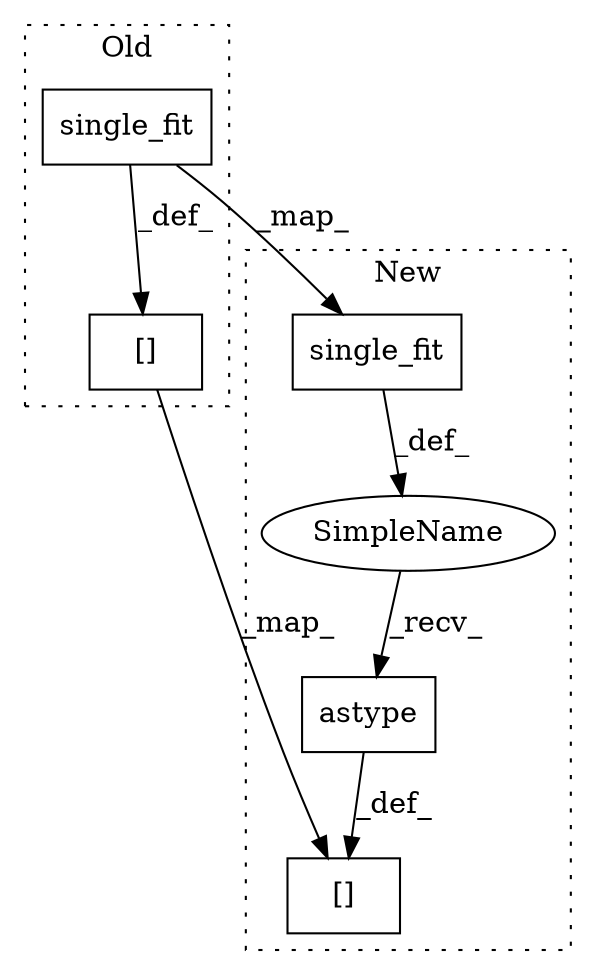 digraph G {
subgraph cluster0 {
1 [label="single_fit" a="32" s="1216,1300" l="11,1" shape="box"];
3 [label="[]" a="2" s="1188,1214" l="17,1" shape="box"];
label = "Old";
style="dotted";
}
subgraph cluster1 {
2 [label="single_fit" a="32" s="1365,1472" l="11,1" shape="box"];
4 [label="[]" a="2" s="1337,1363" l="17,1" shape="box"];
5 [label="SimpleName" a="42" s="" l="" shape="ellipse"];
6 [label="astype" a="32" s="1474,1492" l="7,1" shape="box"];
label = "New";
style="dotted";
}
1 -> 2 [label="_map_"];
1 -> 3 [label="_def_"];
2 -> 5 [label="_def_"];
3 -> 4 [label="_map_"];
5 -> 6 [label="_recv_"];
6 -> 4 [label="_def_"];
}